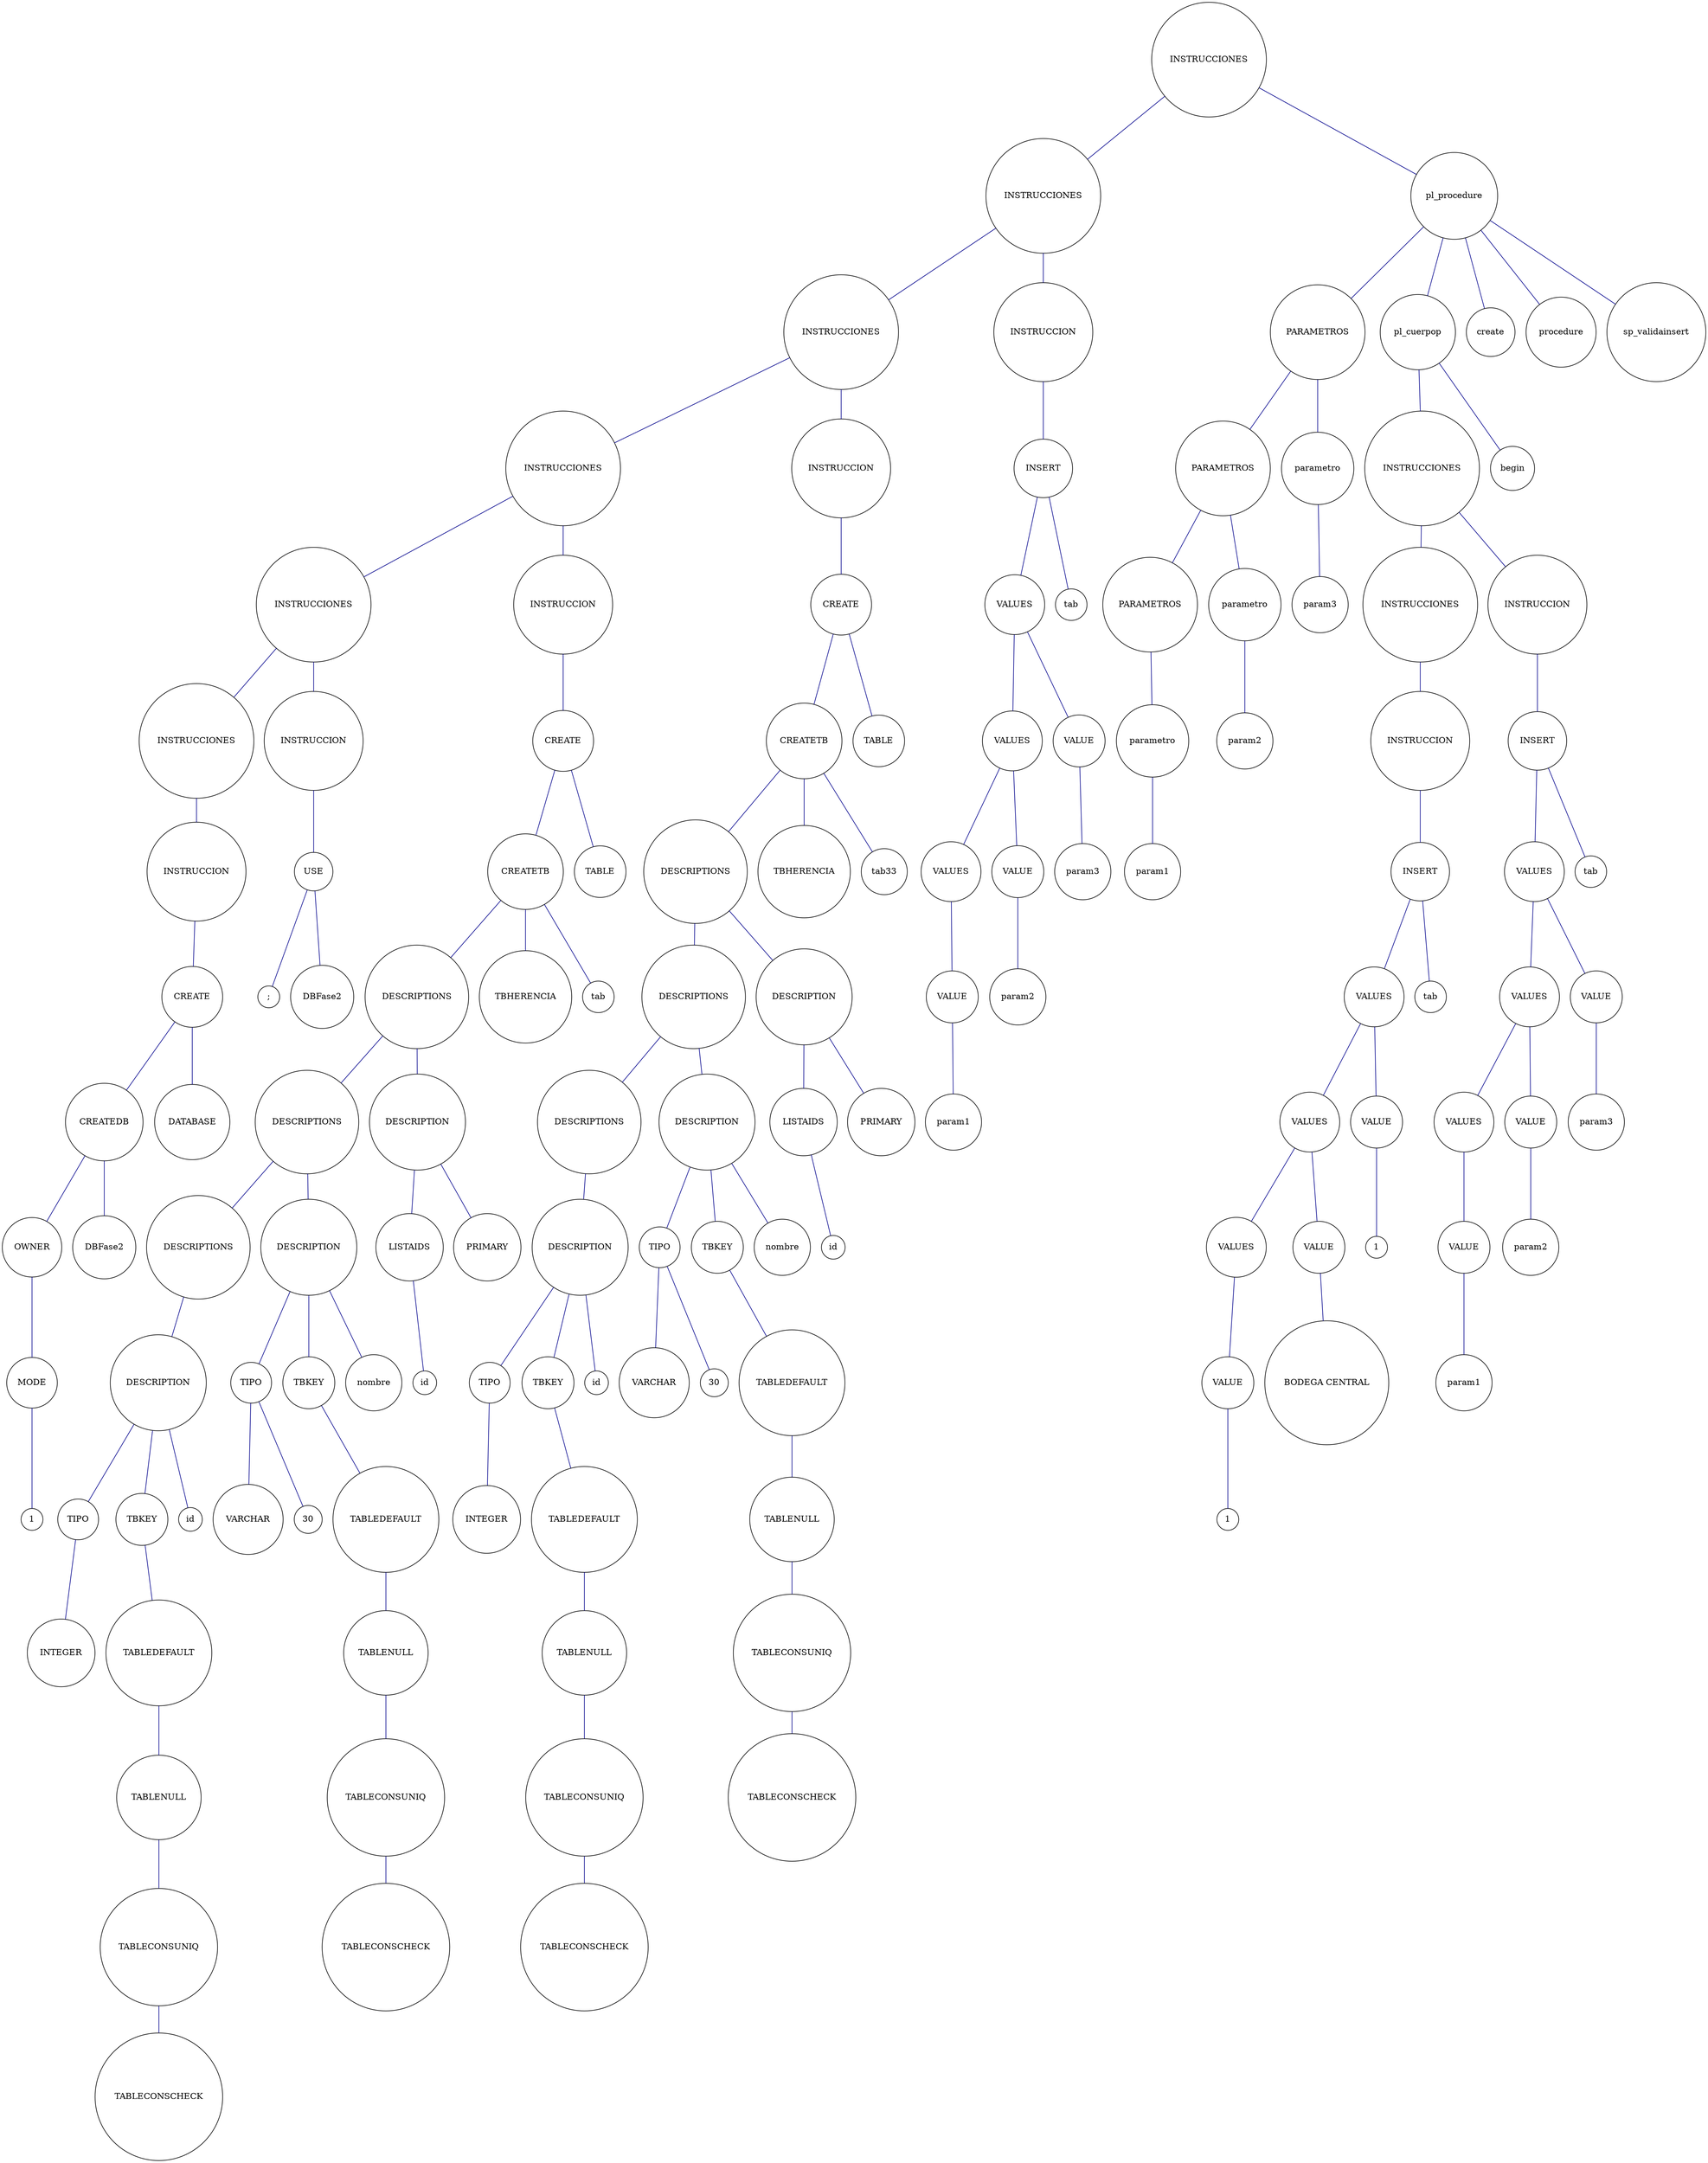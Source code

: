graph {
	node [shape=circle]
	edge [color=blue4]
	splines=false
	1 [label=MODE]
	"1_1" [label=1]
	1 -- "1_1"
	2 [label=OWNER]
	2 -- 1
	3 [label=CREATEDB]
	"3_DBFase2" [label=DBFase2]
	3 -- "3_DBFase2"
	3 -- 2
	4 [label=CREATE]
	"4_DATABASE" [label=DATABASE]
	4 -- "4_DATABASE"
	4 -- 3
	5 [label=INSTRUCCION]
	5 -- 4
	6 [label=INSTRUCCIONES]
	6 -- 5
	7 [label=USE]
	"7_;" [label=";"]
	7 -- "7_;"
	"7_DBFase2" [label=DBFase2]
	7 -- "7_DBFase2"
	8 [label=INSTRUCCION]
	8 -- 7
	9 [label=INSTRUCCIONES]
	9 -- 6
	9 -- 8
	10 [label=TIPO]
	"10_INTEGER" [label=INTEGER]
	10 -- "10_INTEGER"
	11 [label=TABLECONSCHECK]
	12 [label=TABLECONSUNIQ]
	12 -- 11
	13 [label=TABLENULL]
	13 -- 12
	14 [label=TABLEDEFAULT]
	14 -- 13
	15 [label=TBKEY]
	15 -- 14
	16 [label=DESCRIPTION]
	"16_id" [label=id]
	16 -- "16_id"
	16 -- 10
	16 -- 15
	17 [label=DESCRIPTIONS]
	17 -- 16
	18 [label=TIPO]
	"18_VARCHAR" [label=VARCHAR]
	18 -- "18_VARCHAR"
	"18_30" [label=30]
	18 -- "18_30"
	19 [label=TABLECONSCHECK]
	20 [label=TABLECONSUNIQ]
	20 -- 19
	21 [label=TABLENULL]
	21 -- 20
	22 [label=TABLEDEFAULT]
	22 -- 21
	23 [label=TBKEY]
	23 -- 22
	24 [label=DESCRIPTION]
	"24_nombre" [label=nombre]
	24 -- "24_nombre"
	24 -- 18
	24 -- 23
	25 [label=DESCRIPTIONS]
	25 -- 17
	25 -- 24
	26 [label=LISTAIDS]
	"26_id" [label=id]
	26 -- "26_id"
	27 [label=DESCRIPTION]
	"27_PRIMARY" [label=PRIMARY]
	27 -- "27_PRIMARY"
	27 -- 26
	28 [label=DESCRIPTIONS]
	28 -- 25
	28 -- 27
	29 [label=TBHERENCIA]
	30 [label=CREATETB]
	"30_tab" [label=tab]
	30 -- "30_tab"
	30 -- 28
	30 -- 29
	31 [label=CREATE]
	"31_TABLE" [label=TABLE]
	31 -- "31_TABLE"
	31 -- 30
	32 [label=INSTRUCCION]
	32 -- 31
	33 [label=INSTRUCCIONES]
	33 -- 9
	33 -- 32
	34 [label=TIPO]
	"34_INTEGER" [label=INTEGER]
	34 -- "34_INTEGER"
	35 [label=TABLECONSCHECK]
	36 [label=TABLECONSUNIQ]
	36 -- 35
	37 [label=TABLENULL]
	37 -- 36
	38 [label=TABLEDEFAULT]
	38 -- 37
	39 [label=TBKEY]
	39 -- 38
	40 [label=DESCRIPTION]
	"40_id" [label=id]
	40 -- "40_id"
	40 -- 34
	40 -- 39
	41 [label=DESCRIPTIONS]
	41 -- 40
	42 [label=TIPO]
	"42_VARCHAR" [label=VARCHAR]
	42 -- "42_VARCHAR"
	"42_30" [label=30]
	42 -- "42_30"
	43 [label=TABLECONSCHECK]
	44 [label=TABLECONSUNIQ]
	44 -- 43
	45 [label=TABLENULL]
	45 -- 44
	46 [label=TABLEDEFAULT]
	46 -- 45
	47 [label=TBKEY]
	47 -- 46
	48 [label=DESCRIPTION]
	"48_nombre" [label=nombre]
	48 -- "48_nombre"
	48 -- 42
	48 -- 47
	49 [label=DESCRIPTIONS]
	49 -- 41
	49 -- 48
	50 [label=LISTAIDS]
	"50_id" [label=id]
	50 -- "50_id"
	51 [label=DESCRIPTION]
	"51_PRIMARY" [label=PRIMARY]
	51 -- "51_PRIMARY"
	51 -- 50
	52 [label=DESCRIPTIONS]
	52 -- 49
	52 -- 51
	53 [label=TBHERENCIA]
	54 [label=CREATETB]
	"54_tab33" [label=tab33]
	54 -- "54_tab33"
	54 -- 52
	54 -- 53
	55 [label=CREATE]
	"55_TABLE" [label=TABLE]
	55 -- "55_TABLE"
	55 -- 54
	56 [label=INSTRUCCION]
	56 -- 55
	57 [label=INSTRUCCIONES]
	57 -- 33
	57 -- 56
	58 [label=VALUE]
	"58_param1" [label=param1]
	58 -- "58_param1"
	59 [label=VALUES]
	59 -- 58
	60 [label=VALUE]
	"60_param2" [label=param2]
	60 -- "60_param2"
	61 [label=VALUES]
	61 -- 59
	61 -- 60
	62 [label=VALUE]
	"62_param3" [label=param3]
	62 -- "62_param3"
	63 [label=VALUES]
	63 -- 61
	63 -- 62
	64 [label=INSERT]
	"64_tab" [label=tab]
	64 -- "64_tab"
	64 -- 63
	65 [label=INSTRUCCION]
	65 -- 64
	66 [label=INSTRUCCIONES]
	66 -- 57
	66 -- 65
	67 [label=parametro]
	"67_param1" [label=param1]
	67 -- "67_param1"
	68 [label=PARAMETROS]
	68 -- 67
	69 [label=parametro]
	"69_param2" [label=param2]
	69 -- "69_param2"
	70 [label=PARAMETROS]
	70 -- 68
	70 -- 69
	71 [label=parametro]
	"71_param3" [label=param3]
	71 -- "71_param3"
	72 [label=PARAMETROS]
	72 -- 70
	72 -- 71
	73 [label=VALUE]
	"73_1" [label=1]
	73 -- "73_1"
	74 [label=VALUES]
	74 -- 73
	75 [label=VALUE]
	"75_BODEGA CENTRAL" [label="BODEGA CENTRAL"]
	75 -- "75_BODEGA CENTRAL"
	76 [label=VALUES]
	76 -- 74
	76 -- 75
	77 [label=VALUE]
	"77_1" [label=1]
	77 -- "77_1"
	78 [label=VALUES]
	78 -- 76
	78 -- 77
	79 [label=INSERT]
	"79_tab" [label=tab]
	79 -- "79_tab"
	79 -- 78
	80 [label=INSTRUCCION]
	80 -- 79
	81 [label=INSTRUCCIONES]
	81 -- 80
	82 [label=VALUE]
	"82_param1" [label=param1]
	82 -- "82_param1"
	83 [label=VALUES]
	83 -- 82
	84 [label=VALUE]
	"84_param2" [label=param2]
	84 -- "84_param2"
	85 [label=VALUES]
	85 -- 83
	85 -- 84
	86 [label=VALUE]
	"86_param3" [label=param3]
	86 -- "86_param3"
	87 [label=VALUES]
	87 -- 85
	87 -- 86
	88 [label=INSERT]
	"88_tab" [label=tab]
	88 -- "88_tab"
	88 -- 87
	89 [label=INSTRUCCION]
	89 -- 88
	90 [label=INSTRUCCIONES]
	90 -- 81
	90 -- 89
	91 [label=pl_cuerpop]
	"91_begin" [label=begin]
	91 -- "91_begin"
	91 -- 90
	92 [label=pl_procedure]
	"92_create" [label=create]
	92 -- "92_create"
	"92_procedure" [label=procedure]
	92 -- "92_procedure"
	"92_sp_validainsert" [label=sp_validainsert]
	92 -- "92_sp_validainsert"
	92 -- 72
	92 -- 91
	93 [label=INSTRUCCIONES]
	93 -- 66
	93 -- 92
}
